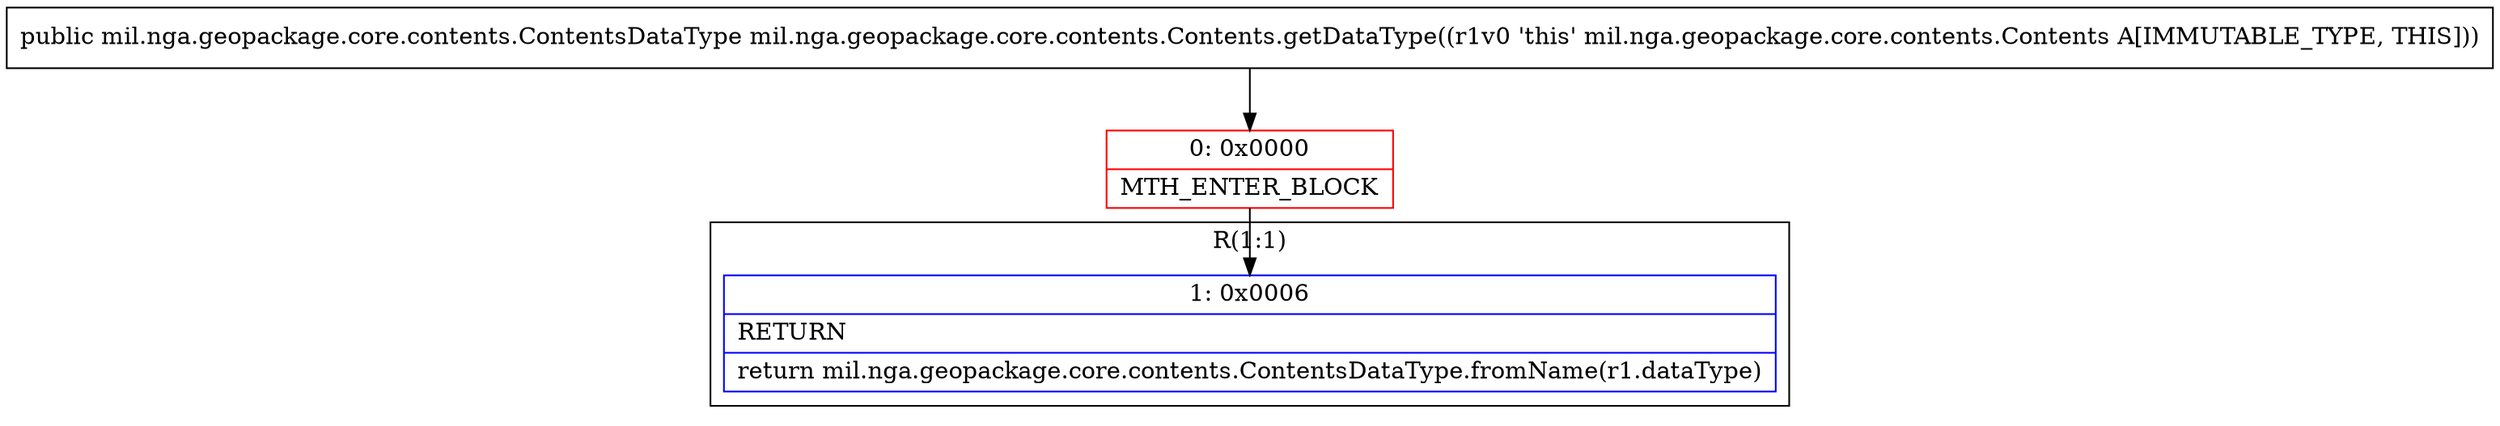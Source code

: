 digraph "CFG formil.nga.geopackage.core.contents.Contents.getDataType()Lmil\/nga\/geopackage\/core\/contents\/ContentsDataType;" {
subgraph cluster_Region_2134881580 {
label = "R(1:1)";
node [shape=record,color=blue];
Node_1 [shape=record,label="{1\:\ 0x0006|RETURN\l|return mil.nga.geopackage.core.contents.ContentsDataType.fromName(r1.dataType)\l}"];
}
Node_0 [shape=record,color=red,label="{0\:\ 0x0000|MTH_ENTER_BLOCK\l}"];
MethodNode[shape=record,label="{public mil.nga.geopackage.core.contents.ContentsDataType mil.nga.geopackage.core.contents.Contents.getDataType((r1v0 'this' mil.nga.geopackage.core.contents.Contents A[IMMUTABLE_TYPE, THIS])) }"];
MethodNode -> Node_0;
Node_0 -> Node_1;
}

